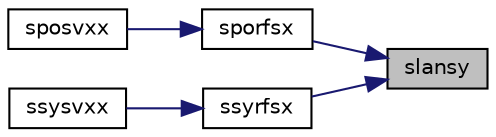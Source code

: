digraph "slansy"
{
 // LATEX_PDF_SIZE
  edge [fontname="Helvetica",fontsize="10",labelfontname="Helvetica",labelfontsize="10"];
  node [fontname="Helvetica",fontsize="10",shape=record];
  rankdir="RL";
  Node1 [label="slansy",height=0.2,width=0.4,color="black", fillcolor="grey75", style="filled", fontcolor="black",tooltip="SLANSY returns the value of the 1-norm, or the Frobenius norm, or the infinity norm,..."];
  Node1 -> Node2 [dir="back",color="midnightblue",fontsize="10",style="solid",fontname="Helvetica"];
  Node2 [label="sporfsx",height=0.2,width=0.4,color="black", fillcolor="white", style="filled",URL="$sporfsx_8f.html#a1c4ce423c2ec828b01d52cad754c5d80",tooltip="SPORFSX"];
  Node2 -> Node3 [dir="back",color="midnightblue",fontsize="10",style="solid",fontname="Helvetica"];
  Node3 [label="sposvxx",height=0.2,width=0.4,color="black", fillcolor="white", style="filled",URL="$sposvxx_8f.html#acbfa9b618a123b2a3d997f3533b9e044",tooltip="SPOSVXX computes the solution to system of linear equations A * X = B for PO matrices"];
  Node1 -> Node4 [dir="back",color="midnightblue",fontsize="10",style="solid",fontname="Helvetica"];
  Node4 [label="ssyrfsx",height=0.2,width=0.4,color="black", fillcolor="white", style="filled",URL="$ssyrfsx_8f.html#a40ae1ffd0fcd22c6a196c09fa660a5cd",tooltip="SSYRFSX"];
  Node4 -> Node5 [dir="back",color="midnightblue",fontsize="10",style="solid",fontname="Helvetica"];
  Node5 [label="ssysvxx",height=0.2,width=0.4,color="black", fillcolor="white", style="filled",URL="$ssysvxx_8f.html#a51a2949a0275d2b847fa087131989fcd",tooltip="SSYSVXX"];
}
